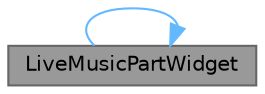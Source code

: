 digraph "LiveMusicPartWidget"
{
 // LATEX_PDF_SIZE
  bgcolor="transparent";
  edge [fontname=Helvetica,fontsize=10,labelfontname=Helvetica,labelfontsize=10];
  node [fontname=Helvetica,fontsize=10,shape=box,height=0.2,width=0.4];
  rankdir="RL";
  Node1 [id="Node000001",label="LiveMusicPartWidget",height=0.2,width=0.4,color="gray40", fillcolor="grey60", style="filled", fontcolor="black",tooltip="构造函数，初始化直播音乐部分控件"];
  Node1 -> Node1 [id="edge1_Node000001_Node000001",dir="back",color="steelblue1",style="solid",tooltip=" "];
}

